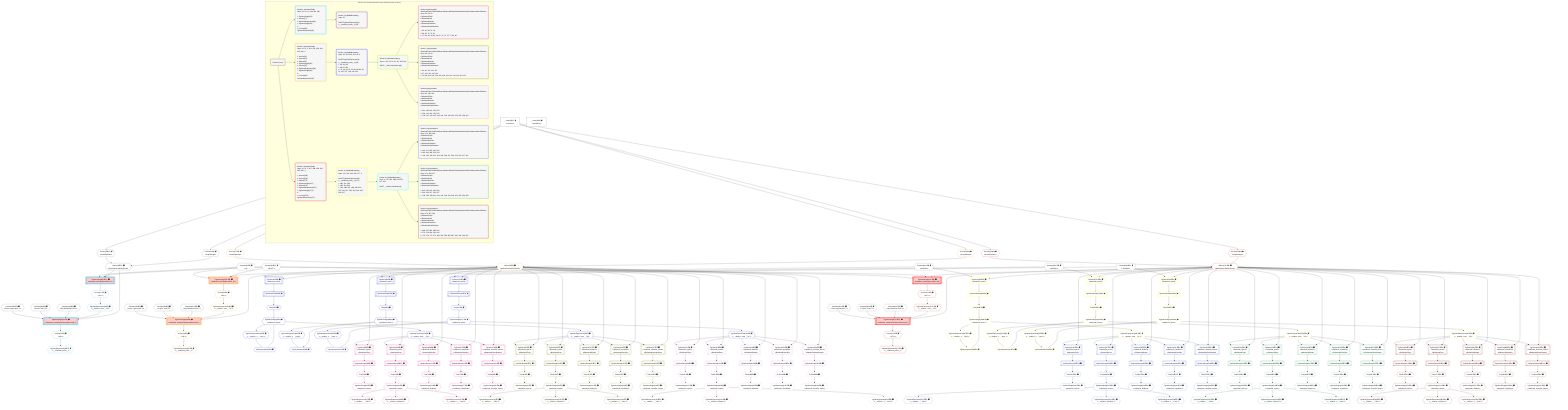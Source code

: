 %%{init: {'themeVariables': { 'fontSize': '12px'}}}%%
graph TD
    classDef path fill:#eee,stroke:#000,color:#000
    classDef plan fill:#fff,stroke-width:1px,color:#000
    classDef itemplan fill:#fff,stroke-width:2px,color:#000
    classDef unbatchedplan fill:#dff,stroke-width:1px,color:#000
    classDef sideeffectplan fill:#fcc,stroke-width:2px,color:#000
    classDef bucket fill:#f6f6f6,color:#000,stroke-width:2px,text-align:left


    %% plan dependencies
    Object15{{"Object[15∈0] ➊<br />ᐸ{pgSettings,withPgClient}ᐳ"}}:::plan
    Access13{{"Access[13∈0] ➊<br />ᐸ2.pgSettingsᐳ"}}:::plan
    Access14{{"Access[14∈0] ➊<br />ᐸ2.withPgClientᐳ"}}:::plan
    Access13 & Access14 --> Object15
    __Value2["__Value[2∈0] ➊<br />ᐸcontextᐳ"]:::plan
    __Value2 --> Access13
    __Value2 --> Access14
    __Value4["__Value[4∈0] ➊<br />ᐸrootValueᐳ"]:::plan
    Constant10{{"Constant[10∈0] ➊<br />ᐸ'POST'ᐳ"}}:::plan
    Constant11{{"Constant[11∈0] ➊<br />ᐸ2ᐳ"}}:::plan
    Constant298{{"Constant[298∈0] ➊<br />ᐸ'My Relational Post 1'ᐳ"}}:::plan
    Constant299{{"Constant[299∈0] ➊<br />ᐸ'A post, innit? 1'ᐳ"}}:::plan
    Constant300{{"Constant[300∈0] ➊<br />ᐸ'Such a great post. 1'ᐳ"}}:::plan
    Constant301{{"Constant[301∈0] ➊<br />ᐸ'My Relational Post 2'ᐳ"}}:::plan
    Constant302{{"Constant[302∈0] ➊<br />ᐸ'A post, innit? 2'ᐳ"}}:::plan
    Constant303{{"Constant[303∈0] ➊<br />ᐸ'Such a great post. 2'ᐳ"}}:::plan
    Constant304{{"Constant[304∈0] ➊<br />ᐸ1000000ᐳ"}}:::plan
    Constant305{{"Constant[305∈0] ➊<br />ᐸ1000001ᐳ"}}:::plan
    Constant306{{"Constant[306∈0] ➊<br />ᐸ1000002ᐳ"}}:::plan
    Constant307{{"Constant[307∈0] ➊<br />ᐸ'My Relational Post 3'ᐳ"}}:::plan
    Constant308{{"Constant[308∈0] ➊<br />ᐸ'A post, innit? 3'ᐳ"}}:::plan
    Constant309{{"Constant[309∈0] ➊<br />ᐸ'Such a great post. 3'ᐳ"}}:::plan
    PgInsertSingle18[["PgInsertSingle[18∈1] ➊<br />ᐸrelational_posts(id,title,description,note)ᐳ"]]:::sideeffectplan
    PgClassExpression16{{"PgClassExpression[16∈1] ➊<br />ᐸ__relation...ems__.”id”ᐳ"}}:::plan
    Object15 & PgClassExpression16 & Constant298 & Constant299 & Constant300 --> PgInsertSingle18
    PgInsertSingle12[["PgInsertSingle[12∈1] ➊<br />ᐸrelational_items(type,author_id)ᐳ"]]:::sideeffectplan
    Object15 & Constant10 & Constant11 --> PgInsertSingle12
    Access17{{"Access[17∈1] ➊<br />ᐸ12.tᐳ"}}:::plan
    Access17 --> PgClassExpression16
    PgInsertSingle12 --> Access17
    PgClassExpression22{{"PgClassExpression[22∈1] ➊<br />ᐸ__relational_posts__ᐳ"}}:::plan
    Access23{{"Access[23∈1] ➊<br />ᐸ18.tᐳ"}}:::plan
    Access23 --> PgClassExpression22
    PgInsertSingle18 --> Access23
    PgInsertSingle36[["PgInsertSingle[36∈3] ➊<br />ᐸrelational_posts(id,title,description,note)ᐳ"]]:::sideeffectplan
    Object33{{"Object[33∈3] ➊<br />ᐸ{pgSettings,withPgClient}ᐳ"}}:::plan
    PgClassExpression34{{"PgClassExpression[34∈3] ➊<br />ᐸ__relation...ems__.”id”ᐳ"}}:::plan
    Object33 & PgClassExpression34 & Constant301 & Constant302 & Constant303 --> PgInsertSingle36
    PgInsertSingle30[["PgInsertSingle[30∈3] ➊<br />ᐸrelational_items(type,author_id)ᐳ"]]:::sideeffectplan
    Object33 & Constant10 & Constant11 --> PgInsertSingle30
    Access31{{"Access[31∈3] ➊<br />ᐸ2.pgSettingsᐳ"}}:::plan
    Access32{{"Access[32∈3] ➊<br />ᐸ2.withPgClientᐳ"}}:::plan
    Access31 & Access32 --> Object33
    __Value2 --> Access31
    __Value2 --> Access32
    Access35{{"Access[35∈3] ➊<br />ᐸ30.tᐳ"}}:::plan
    Access35 --> PgClassExpression34
    PgInsertSingle30 --> Access35
    PgClassExpression40{{"PgClassExpression[40∈3] ➊<br />ᐸ__relational_posts__ᐳ"}}:::plan
    Access41{{"Access[41∈3] ➊<br />ᐸ36.tᐳ"}}:::plan
    Access41 --> PgClassExpression40
    PgInsertSingle36 --> Access41
    PgSelect43[["PgSelect[43∈4] ➊<br />ᐸrelational_itemsᐳ"]]:::plan
    Object33 & Constant304 --> PgSelect43
    PgPolymorphic51{{"PgPolymorphic[51∈4] ➊"}}:::plan
    PgSelectSingle49{{"PgSelectSingle[49∈4] ➊<br />ᐸrelational_itemsᐳ"}}:::plan
    PgClassExpression50{{"PgClassExpression[50∈4] ➊<br />ᐸ__relation...s__.”type”ᐳ"}}:::plan
    PgSelectSingle49 & PgClassExpression50 --> PgPolymorphic51
    PgSelect84[["PgSelect[84∈4] ➊<br />ᐸrelational_itemsᐳ"]]:::plan
    Object33 & Constant305 --> PgSelect84
    PgPolymorphic90{{"PgPolymorphic[90∈4] ➊"}}:::plan
    PgSelectSingle88{{"PgSelectSingle[88∈4] ➊<br />ᐸrelational_itemsᐳ"}}:::plan
    PgClassExpression89{{"PgClassExpression[89∈4] ➊<br />ᐸ__relation...s__.”type”ᐳ"}}:::plan
    PgSelectSingle88 & PgClassExpression89 --> PgPolymorphic90
    PgSelect123[["PgSelect[123∈4] ➊<br />ᐸrelational_itemsᐳ"]]:::plan
    Object33 & Constant306 --> PgSelect123
    PgPolymorphic129{{"PgPolymorphic[129∈4] ➊"}}:::plan
    PgSelectSingle127{{"PgSelectSingle[127∈4] ➊<br />ᐸrelational_itemsᐳ"}}:::plan
    PgClassExpression128{{"PgClassExpression[128∈4] ➊<br />ᐸ__relation...s__.”type”ᐳ"}}:::plan
    PgSelectSingle127 & PgClassExpression128 --> PgPolymorphic129
    First47{{"First[47∈4] ➊"}}:::plan
    PgSelectRows48[["PgSelectRows[48∈4] ➊"]]:::plan
    PgSelectRows48 --> First47
    PgSelect43 --> PgSelectRows48
    First47 --> PgSelectSingle49
    PgSelectSingle49 --> PgClassExpression50
    PgClassExpression52{{"PgClassExpression[52∈4] ➊<br />ᐸ__relation...ems__.”id”ᐳ"}}:::plan
    PgSelectSingle49 --> PgClassExpression52
    First86{{"First[86∈4] ➊"}}:::plan
    PgSelectRows87[["PgSelectRows[87∈4] ➊"]]:::plan
    PgSelectRows87 --> First86
    PgSelect84 --> PgSelectRows87
    First86 --> PgSelectSingle88
    PgSelectSingle88 --> PgClassExpression89
    PgClassExpression91{{"PgClassExpression[91∈4] ➊<br />ᐸ__relation...ems__.”id”ᐳ"}}:::plan
    PgSelectSingle88 --> PgClassExpression91
    First125{{"First[125∈4] ➊"}}:::plan
    PgSelectRows126[["PgSelectRows[126∈4] ➊"]]:::plan
    PgSelectRows126 --> First125
    PgSelect123 --> PgSelectRows126
    First125 --> PgSelectSingle127
    PgSelectSingle127 --> PgClassExpression128
    PgClassExpression130{{"PgClassExpression[130∈4] ➊<br />ᐸ__relation...ems__.”id”ᐳ"}}:::plan
    PgSelectSingle127 --> PgClassExpression130
    PgSelect53[["PgSelect[53∈6] ➊<br />ᐸrelational_topicsᐳ<br />ᐳRelationalTopic"]]:::plan
    Object33 & PgClassExpression52 --> PgSelect53
    PgSelect60[["PgSelect[60∈6] ➊<br />ᐸrelational_postsᐳ<br />ᐳRelationalPost"]]:::plan
    Object33 & PgClassExpression52 --> PgSelect60
    PgSelect68[["PgSelect[68∈6] ➊<br />ᐸrelational_dividersᐳ<br />ᐳRelationalDivider"]]:::plan
    Object33 & PgClassExpression52 --> PgSelect68
    PgSelect73[["PgSelect[73∈6] ➊<br />ᐸrelational_checklistsᐳ<br />ᐳRelationalChecklist"]]:::plan
    Object33 & PgClassExpression52 --> PgSelect73
    PgSelect78[["PgSelect[78∈6] ➊<br />ᐸrelational_checklist_itemsᐳ<br />ᐳRelationalChecklistItem"]]:::plan
    Object33 & PgClassExpression52 --> PgSelect78
    First57{{"First[57∈6] ➊^"}}:::plan
    PgSelectRows58[["PgSelectRows[58∈6] ➊^"]]:::plan
    PgSelectRows58 --> First57
    PgSelect53 --> PgSelectRows58
    PgSelectSingle59{{"PgSelectSingle[59∈6] ➊^<br />ᐸrelational_topicsᐳ"}}:::plan
    First57 --> PgSelectSingle59
    First62{{"First[62∈6] ➊^"}}:::plan
    PgSelectRows63[["PgSelectRows[63∈6] ➊^"]]:::plan
    PgSelectRows63 --> First62
    PgSelect60 --> PgSelectRows63
    PgSelectSingle64{{"PgSelectSingle[64∈6] ➊^<br />ᐸrelational_postsᐳ"}}:::plan
    First62 --> PgSelectSingle64
    PgClassExpression65{{"PgClassExpression[65∈6] ➊^<br />ᐸ__relation...__.”title”ᐳ"}}:::plan
    PgSelectSingle64 --> PgClassExpression65
    PgClassExpression66{{"PgClassExpression[66∈6] ➊^<br />ᐸ__relation...scription”ᐳ"}}:::plan
    PgSelectSingle64 --> PgClassExpression66
    PgClassExpression67{{"PgClassExpression[67∈6] ➊^<br />ᐸ__relation...s__.”note”ᐳ"}}:::plan
    PgSelectSingle64 --> PgClassExpression67
    First70{{"First[70∈6] ➊^"}}:::plan
    PgSelectRows71[["PgSelectRows[71∈6] ➊^"]]:::plan
    PgSelectRows71 --> First70
    PgSelect68 --> PgSelectRows71
    PgSelectSingle72{{"PgSelectSingle[72∈6] ➊^<br />ᐸrelational_dividersᐳ"}}:::plan
    First70 --> PgSelectSingle72
    First75{{"First[75∈6] ➊^"}}:::plan
    PgSelectRows76[["PgSelectRows[76∈6] ➊^"]]:::plan
    PgSelectRows76 --> First75
    PgSelect73 --> PgSelectRows76
    PgSelectSingle77{{"PgSelectSingle[77∈6] ➊^<br />ᐸrelational_checklistsᐳ"}}:::plan
    First75 --> PgSelectSingle77
    First80{{"First[80∈6] ➊^"}}:::plan
    PgSelectRows81[["PgSelectRows[81∈6] ➊^"]]:::plan
    PgSelectRows81 --> First80
    PgSelect78 --> PgSelectRows81
    PgSelectSingle82{{"PgSelectSingle[82∈6] ➊^<br />ᐸrelational_checklist_itemsᐳ"}}:::plan
    First80 --> PgSelectSingle82
    PgSelect92[["PgSelect[92∈7] ➊<br />ᐸrelational_topicsᐳ<br />ᐳRelationalTopic"]]:::plan
    Object33 & PgClassExpression91 --> PgSelect92
    PgSelect99[["PgSelect[99∈7] ➊<br />ᐸrelational_postsᐳ<br />ᐳRelationalPost"]]:::plan
    Object33 & PgClassExpression91 --> PgSelect99
    PgSelect107[["PgSelect[107∈7] ➊<br />ᐸrelational_dividersᐳ<br />ᐳRelationalDivider"]]:::plan
    Object33 & PgClassExpression91 --> PgSelect107
    PgSelect112[["PgSelect[112∈7] ➊<br />ᐸrelational_checklistsᐳ<br />ᐳRelationalChecklist"]]:::plan
    Object33 & PgClassExpression91 --> PgSelect112
    PgSelect117[["PgSelect[117∈7] ➊<br />ᐸrelational_checklist_itemsᐳ<br />ᐳRelationalChecklistItem"]]:::plan
    Object33 & PgClassExpression91 --> PgSelect117
    First96{{"First[96∈7] ➊^"}}:::plan
    PgSelectRows97[["PgSelectRows[97∈7] ➊^"]]:::plan
    PgSelectRows97 --> First96
    PgSelect92 --> PgSelectRows97
    PgSelectSingle98{{"PgSelectSingle[98∈7] ➊^<br />ᐸrelational_topicsᐳ"}}:::plan
    First96 --> PgSelectSingle98
    First101{{"First[101∈7] ➊^"}}:::plan
    PgSelectRows102[["PgSelectRows[102∈7] ➊^"]]:::plan
    PgSelectRows102 --> First101
    PgSelect99 --> PgSelectRows102
    PgSelectSingle103{{"PgSelectSingle[103∈7] ➊^<br />ᐸrelational_postsᐳ"}}:::plan
    First101 --> PgSelectSingle103
    PgClassExpression104{{"PgClassExpression[104∈7] ➊^<br />ᐸ__relation...__.”title”ᐳ"}}:::plan
    PgSelectSingle103 --> PgClassExpression104
    PgClassExpression105{{"PgClassExpression[105∈7] ➊^<br />ᐸ__relation...scription”ᐳ"}}:::plan
    PgSelectSingle103 --> PgClassExpression105
    PgClassExpression106{{"PgClassExpression[106∈7] ➊^<br />ᐸ__relation...s__.”note”ᐳ"}}:::plan
    PgSelectSingle103 --> PgClassExpression106
    First109{{"First[109∈7] ➊^"}}:::plan
    PgSelectRows110[["PgSelectRows[110∈7] ➊^"]]:::plan
    PgSelectRows110 --> First109
    PgSelect107 --> PgSelectRows110
    PgSelectSingle111{{"PgSelectSingle[111∈7] ➊^<br />ᐸrelational_dividersᐳ"}}:::plan
    First109 --> PgSelectSingle111
    First114{{"First[114∈7] ➊^"}}:::plan
    PgSelectRows115[["PgSelectRows[115∈7] ➊^"]]:::plan
    PgSelectRows115 --> First114
    PgSelect112 --> PgSelectRows115
    PgSelectSingle116{{"PgSelectSingle[116∈7] ➊^<br />ᐸrelational_checklistsᐳ"}}:::plan
    First114 --> PgSelectSingle116
    First119{{"First[119∈7] ➊^"}}:::plan
    PgSelectRows120[["PgSelectRows[120∈7] ➊^"]]:::plan
    PgSelectRows120 --> First119
    PgSelect117 --> PgSelectRows120
    PgSelectSingle121{{"PgSelectSingle[121∈7] ➊^<br />ᐸrelational_checklist_itemsᐳ"}}:::plan
    First119 --> PgSelectSingle121
    PgSelect131[["PgSelect[131∈8] ➊<br />ᐸrelational_topicsᐳ<br />ᐳRelationalTopic"]]:::plan
    Object33 & PgClassExpression130 --> PgSelect131
    PgSelect138[["PgSelect[138∈8] ➊<br />ᐸrelational_postsᐳ<br />ᐳRelationalPost"]]:::plan
    Object33 & PgClassExpression130 --> PgSelect138
    PgSelect146[["PgSelect[146∈8] ➊<br />ᐸrelational_dividersᐳ<br />ᐳRelationalDivider"]]:::plan
    Object33 & PgClassExpression130 --> PgSelect146
    PgSelect151[["PgSelect[151∈8] ➊<br />ᐸrelational_checklistsᐳ<br />ᐳRelationalChecklist"]]:::plan
    Object33 & PgClassExpression130 --> PgSelect151
    PgSelect156[["PgSelect[156∈8] ➊<br />ᐸrelational_checklist_itemsᐳ<br />ᐳRelationalChecklistItem"]]:::plan
    Object33 & PgClassExpression130 --> PgSelect156
    First135{{"First[135∈8] ➊^"}}:::plan
    PgSelectRows136[["PgSelectRows[136∈8] ➊^"]]:::plan
    PgSelectRows136 --> First135
    PgSelect131 --> PgSelectRows136
    PgSelectSingle137{{"PgSelectSingle[137∈8] ➊^<br />ᐸrelational_topicsᐳ"}}:::plan
    First135 --> PgSelectSingle137
    First140{{"First[140∈8] ➊^"}}:::plan
    PgSelectRows141[["PgSelectRows[141∈8] ➊^"]]:::plan
    PgSelectRows141 --> First140
    PgSelect138 --> PgSelectRows141
    PgSelectSingle142{{"PgSelectSingle[142∈8] ➊^<br />ᐸrelational_postsᐳ"}}:::plan
    First140 --> PgSelectSingle142
    PgClassExpression143{{"PgClassExpression[143∈8] ➊^<br />ᐸ__relation...__.”title”ᐳ"}}:::plan
    PgSelectSingle142 --> PgClassExpression143
    PgClassExpression144{{"PgClassExpression[144∈8] ➊^<br />ᐸ__relation...scription”ᐳ"}}:::plan
    PgSelectSingle142 --> PgClassExpression144
    PgClassExpression145{{"PgClassExpression[145∈8] ➊^<br />ᐸ__relation...s__.”note”ᐳ"}}:::plan
    PgSelectSingle142 --> PgClassExpression145
    First148{{"First[148∈8] ➊^"}}:::plan
    PgSelectRows149[["PgSelectRows[149∈8] ➊^"]]:::plan
    PgSelectRows149 --> First148
    PgSelect146 --> PgSelectRows149
    PgSelectSingle150{{"PgSelectSingle[150∈8] ➊^<br />ᐸrelational_dividersᐳ"}}:::plan
    First148 --> PgSelectSingle150
    First153{{"First[153∈8] ➊^"}}:::plan
    PgSelectRows154[["PgSelectRows[154∈8] ➊^"]]:::plan
    PgSelectRows154 --> First153
    PgSelect151 --> PgSelectRows154
    PgSelectSingle155{{"PgSelectSingle[155∈8] ➊^<br />ᐸrelational_checklistsᐳ"}}:::plan
    First153 --> PgSelectSingle155
    First158{{"First[158∈8] ➊^"}}:::plan
    PgSelectRows159[["PgSelectRows[159∈8] ➊^"]]:::plan
    PgSelectRows159 --> First158
    PgSelect156 --> PgSelectRows159
    PgSelectSingle160{{"PgSelectSingle[160∈8] ➊^<br />ᐸrelational_checklist_itemsᐳ"}}:::plan
    First158 --> PgSelectSingle160
    PgInsertSingle173[["PgInsertSingle[173∈9] ➊<br />ᐸrelational_posts(id,title,description,note)ᐳ"]]:::sideeffectplan
    Object170{{"Object[170∈9] ➊<br />ᐸ{pgSettings,withPgClient}ᐳ"}}:::plan
    PgClassExpression171{{"PgClassExpression[171∈9] ➊<br />ᐸ__relation...ems__.”id”ᐳ"}}:::plan
    Object170 & PgClassExpression171 & Constant307 & Constant308 & Constant309 --> PgInsertSingle173
    PgInsertSingle167[["PgInsertSingle[167∈9] ➊<br />ᐸrelational_items(type,author_id)ᐳ"]]:::sideeffectplan
    Object170 & Constant10 & Constant11 --> PgInsertSingle167
    Access168{{"Access[168∈9] ➊<br />ᐸ2.pgSettingsᐳ"}}:::plan
    Access169{{"Access[169∈9] ➊<br />ᐸ2.withPgClientᐳ"}}:::plan
    Access168 & Access169 --> Object170
    __Value2 --> Access168
    __Value2 --> Access169
    Access172{{"Access[172∈9] ➊<br />ᐸ167.tᐳ"}}:::plan
    Access172 --> PgClassExpression171
    PgInsertSingle167 --> Access172
    PgClassExpression177{{"PgClassExpression[177∈9] ➊<br />ᐸ__relational_posts__ᐳ"}}:::plan
    Access178{{"Access[178∈9] ➊<br />ᐸ173.tᐳ"}}:::plan
    Access178 --> PgClassExpression177
    PgInsertSingle173 --> Access178
    PgSelect180[["PgSelect[180∈10] ➊<br />ᐸrelational_itemsᐳ"]]:::plan
    Object170 & Constant304 --> PgSelect180
    PgPolymorphic188{{"PgPolymorphic[188∈10] ➊"}}:::plan
    PgSelectSingle186{{"PgSelectSingle[186∈10] ➊<br />ᐸrelational_itemsᐳ"}}:::plan
    PgClassExpression187{{"PgClassExpression[187∈10] ➊<br />ᐸ__relation...s__.”type”ᐳ"}}:::plan
    PgSelectSingle186 & PgClassExpression187 --> PgPolymorphic188
    PgSelect221[["PgSelect[221∈10] ➊<br />ᐸrelational_itemsᐳ"]]:::plan
    Object170 & Constant305 --> PgSelect221
    PgPolymorphic227{{"PgPolymorphic[227∈10] ➊"}}:::plan
    PgSelectSingle225{{"PgSelectSingle[225∈10] ➊<br />ᐸrelational_itemsᐳ"}}:::plan
    PgClassExpression226{{"PgClassExpression[226∈10] ➊<br />ᐸ__relation...s__.”type”ᐳ"}}:::plan
    PgSelectSingle225 & PgClassExpression226 --> PgPolymorphic227
    PgSelect260[["PgSelect[260∈10] ➊<br />ᐸrelational_itemsᐳ"]]:::plan
    Object170 & Constant306 --> PgSelect260
    PgPolymorphic266{{"PgPolymorphic[266∈10] ➊"}}:::plan
    PgSelectSingle264{{"PgSelectSingle[264∈10] ➊<br />ᐸrelational_itemsᐳ"}}:::plan
    PgClassExpression265{{"PgClassExpression[265∈10] ➊<br />ᐸ__relation...s__.”type”ᐳ"}}:::plan
    PgSelectSingle264 & PgClassExpression265 --> PgPolymorphic266
    First184{{"First[184∈10] ➊"}}:::plan
    PgSelectRows185[["PgSelectRows[185∈10] ➊"]]:::plan
    PgSelectRows185 --> First184
    PgSelect180 --> PgSelectRows185
    First184 --> PgSelectSingle186
    PgSelectSingle186 --> PgClassExpression187
    PgClassExpression189{{"PgClassExpression[189∈10] ➊<br />ᐸ__relation...ems__.”id”ᐳ"}}:::plan
    PgSelectSingle186 --> PgClassExpression189
    First223{{"First[223∈10] ➊"}}:::plan
    PgSelectRows224[["PgSelectRows[224∈10] ➊"]]:::plan
    PgSelectRows224 --> First223
    PgSelect221 --> PgSelectRows224
    First223 --> PgSelectSingle225
    PgSelectSingle225 --> PgClassExpression226
    PgClassExpression228{{"PgClassExpression[228∈10] ➊<br />ᐸ__relation...ems__.”id”ᐳ"}}:::plan
    PgSelectSingle225 --> PgClassExpression228
    First262{{"First[262∈10] ➊"}}:::plan
    PgSelectRows263[["PgSelectRows[263∈10] ➊"]]:::plan
    PgSelectRows263 --> First262
    PgSelect260 --> PgSelectRows263
    First262 --> PgSelectSingle264
    PgSelectSingle264 --> PgClassExpression265
    PgClassExpression267{{"PgClassExpression[267∈10] ➊<br />ᐸ__relation...ems__.”id”ᐳ"}}:::plan
    PgSelectSingle264 --> PgClassExpression267
    PgSelect190[["PgSelect[190∈12] ➊<br />ᐸrelational_topicsᐳ<br />ᐳRelationalTopic"]]:::plan
    Object170 & PgClassExpression189 --> PgSelect190
    PgSelect197[["PgSelect[197∈12] ➊<br />ᐸrelational_postsᐳ<br />ᐳRelationalPost"]]:::plan
    Object170 & PgClassExpression189 --> PgSelect197
    PgSelect205[["PgSelect[205∈12] ➊<br />ᐸrelational_dividersᐳ<br />ᐳRelationalDivider"]]:::plan
    Object170 & PgClassExpression189 --> PgSelect205
    PgSelect210[["PgSelect[210∈12] ➊<br />ᐸrelational_checklistsᐳ<br />ᐳRelationalChecklist"]]:::plan
    Object170 & PgClassExpression189 --> PgSelect210
    PgSelect215[["PgSelect[215∈12] ➊<br />ᐸrelational_checklist_itemsᐳ<br />ᐳRelationalChecklistItem"]]:::plan
    Object170 & PgClassExpression189 --> PgSelect215
    First194{{"First[194∈12] ➊^"}}:::plan
    PgSelectRows195[["PgSelectRows[195∈12] ➊^"]]:::plan
    PgSelectRows195 --> First194
    PgSelect190 --> PgSelectRows195
    PgSelectSingle196{{"PgSelectSingle[196∈12] ➊^<br />ᐸrelational_topicsᐳ"}}:::plan
    First194 --> PgSelectSingle196
    First199{{"First[199∈12] ➊^"}}:::plan
    PgSelectRows200[["PgSelectRows[200∈12] ➊^"]]:::plan
    PgSelectRows200 --> First199
    PgSelect197 --> PgSelectRows200
    PgSelectSingle201{{"PgSelectSingle[201∈12] ➊^<br />ᐸrelational_postsᐳ"}}:::plan
    First199 --> PgSelectSingle201
    PgClassExpression202{{"PgClassExpression[202∈12] ➊^<br />ᐸ__relation...__.”title”ᐳ"}}:::plan
    PgSelectSingle201 --> PgClassExpression202
    PgClassExpression203{{"PgClassExpression[203∈12] ➊^<br />ᐸ__relation...scription”ᐳ"}}:::plan
    PgSelectSingle201 --> PgClassExpression203
    PgClassExpression204{{"PgClassExpression[204∈12] ➊^<br />ᐸ__relation...s__.”note”ᐳ"}}:::plan
    PgSelectSingle201 --> PgClassExpression204
    First207{{"First[207∈12] ➊^"}}:::plan
    PgSelectRows208[["PgSelectRows[208∈12] ➊^"]]:::plan
    PgSelectRows208 --> First207
    PgSelect205 --> PgSelectRows208
    PgSelectSingle209{{"PgSelectSingle[209∈12] ➊^<br />ᐸrelational_dividersᐳ"}}:::plan
    First207 --> PgSelectSingle209
    First212{{"First[212∈12] ➊^"}}:::plan
    PgSelectRows213[["PgSelectRows[213∈12] ➊^"]]:::plan
    PgSelectRows213 --> First212
    PgSelect210 --> PgSelectRows213
    PgSelectSingle214{{"PgSelectSingle[214∈12] ➊^<br />ᐸrelational_checklistsᐳ"}}:::plan
    First212 --> PgSelectSingle214
    First217{{"First[217∈12] ➊^"}}:::plan
    PgSelectRows218[["PgSelectRows[218∈12] ➊^"]]:::plan
    PgSelectRows218 --> First217
    PgSelect215 --> PgSelectRows218
    PgSelectSingle219{{"PgSelectSingle[219∈12] ➊^<br />ᐸrelational_checklist_itemsᐳ"}}:::plan
    First217 --> PgSelectSingle219
    PgSelect229[["PgSelect[229∈13] ➊<br />ᐸrelational_topicsᐳ<br />ᐳRelationalTopic"]]:::plan
    Object170 & PgClassExpression228 --> PgSelect229
    PgSelect236[["PgSelect[236∈13] ➊<br />ᐸrelational_postsᐳ<br />ᐳRelationalPost"]]:::plan
    Object170 & PgClassExpression228 --> PgSelect236
    PgSelect244[["PgSelect[244∈13] ➊<br />ᐸrelational_dividersᐳ<br />ᐳRelationalDivider"]]:::plan
    Object170 & PgClassExpression228 --> PgSelect244
    PgSelect249[["PgSelect[249∈13] ➊<br />ᐸrelational_checklistsᐳ<br />ᐳRelationalChecklist"]]:::plan
    Object170 & PgClassExpression228 --> PgSelect249
    PgSelect254[["PgSelect[254∈13] ➊<br />ᐸrelational_checklist_itemsᐳ<br />ᐳRelationalChecklistItem"]]:::plan
    Object170 & PgClassExpression228 --> PgSelect254
    First233{{"First[233∈13] ➊^"}}:::plan
    PgSelectRows234[["PgSelectRows[234∈13] ➊^"]]:::plan
    PgSelectRows234 --> First233
    PgSelect229 --> PgSelectRows234
    PgSelectSingle235{{"PgSelectSingle[235∈13] ➊^<br />ᐸrelational_topicsᐳ"}}:::plan
    First233 --> PgSelectSingle235
    First238{{"First[238∈13] ➊^"}}:::plan
    PgSelectRows239[["PgSelectRows[239∈13] ➊^"]]:::plan
    PgSelectRows239 --> First238
    PgSelect236 --> PgSelectRows239
    PgSelectSingle240{{"PgSelectSingle[240∈13] ➊^<br />ᐸrelational_postsᐳ"}}:::plan
    First238 --> PgSelectSingle240
    PgClassExpression241{{"PgClassExpression[241∈13] ➊^<br />ᐸ__relation...__.”title”ᐳ"}}:::plan
    PgSelectSingle240 --> PgClassExpression241
    PgClassExpression242{{"PgClassExpression[242∈13] ➊^<br />ᐸ__relation...scription”ᐳ"}}:::plan
    PgSelectSingle240 --> PgClassExpression242
    PgClassExpression243{{"PgClassExpression[243∈13] ➊^<br />ᐸ__relation...s__.”note”ᐳ"}}:::plan
    PgSelectSingle240 --> PgClassExpression243
    First246{{"First[246∈13] ➊^"}}:::plan
    PgSelectRows247[["PgSelectRows[247∈13] ➊^"]]:::plan
    PgSelectRows247 --> First246
    PgSelect244 --> PgSelectRows247
    PgSelectSingle248{{"PgSelectSingle[248∈13] ➊^<br />ᐸrelational_dividersᐳ"}}:::plan
    First246 --> PgSelectSingle248
    First251{{"First[251∈13] ➊^"}}:::plan
    PgSelectRows252[["PgSelectRows[252∈13] ➊^"]]:::plan
    PgSelectRows252 --> First251
    PgSelect249 --> PgSelectRows252
    PgSelectSingle253{{"PgSelectSingle[253∈13] ➊^<br />ᐸrelational_checklistsᐳ"}}:::plan
    First251 --> PgSelectSingle253
    First256{{"First[256∈13] ➊^"}}:::plan
    PgSelectRows257[["PgSelectRows[257∈13] ➊^"]]:::plan
    PgSelectRows257 --> First256
    PgSelect254 --> PgSelectRows257
    PgSelectSingle258{{"PgSelectSingle[258∈13] ➊^<br />ᐸrelational_checklist_itemsᐳ"}}:::plan
    First256 --> PgSelectSingle258
    PgSelect268[["PgSelect[268∈14] ➊<br />ᐸrelational_topicsᐳ<br />ᐳRelationalTopic"]]:::plan
    Object170 & PgClassExpression267 --> PgSelect268
    PgSelect275[["PgSelect[275∈14] ➊<br />ᐸrelational_postsᐳ<br />ᐳRelationalPost"]]:::plan
    Object170 & PgClassExpression267 --> PgSelect275
    PgSelect283[["PgSelect[283∈14] ➊<br />ᐸrelational_dividersᐳ<br />ᐳRelationalDivider"]]:::plan
    Object170 & PgClassExpression267 --> PgSelect283
    PgSelect288[["PgSelect[288∈14] ➊<br />ᐸrelational_checklistsᐳ<br />ᐳRelationalChecklist"]]:::plan
    Object170 & PgClassExpression267 --> PgSelect288
    PgSelect293[["PgSelect[293∈14] ➊<br />ᐸrelational_checklist_itemsᐳ<br />ᐳRelationalChecklistItem"]]:::plan
    Object170 & PgClassExpression267 --> PgSelect293
    First272{{"First[272∈14] ➊^"}}:::plan
    PgSelectRows273[["PgSelectRows[273∈14] ➊^"]]:::plan
    PgSelectRows273 --> First272
    PgSelect268 --> PgSelectRows273
    PgSelectSingle274{{"PgSelectSingle[274∈14] ➊^<br />ᐸrelational_topicsᐳ"}}:::plan
    First272 --> PgSelectSingle274
    First277{{"First[277∈14] ➊^"}}:::plan
    PgSelectRows278[["PgSelectRows[278∈14] ➊^"]]:::plan
    PgSelectRows278 --> First277
    PgSelect275 --> PgSelectRows278
    PgSelectSingle279{{"PgSelectSingle[279∈14] ➊^<br />ᐸrelational_postsᐳ"}}:::plan
    First277 --> PgSelectSingle279
    PgClassExpression280{{"PgClassExpression[280∈14] ➊^<br />ᐸ__relation...__.”title”ᐳ"}}:::plan
    PgSelectSingle279 --> PgClassExpression280
    PgClassExpression281{{"PgClassExpression[281∈14] ➊^<br />ᐸ__relation...scription”ᐳ"}}:::plan
    PgSelectSingle279 --> PgClassExpression281
    PgClassExpression282{{"PgClassExpression[282∈14] ➊^<br />ᐸ__relation...s__.”note”ᐳ"}}:::plan
    PgSelectSingle279 --> PgClassExpression282
    First285{{"First[285∈14] ➊^"}}:::plan
    PgSelectRows286[["PgSelectRows[286∈14] ➊^"]]:::plan
    PgSelectRows286 --> First285
    PgSelect283 --> PgSelectRows286
    PgSelectSingle287{{"PgSelectSingle[287∈14] ➊^<br />ᐸrelational_dividersᐳ"}}:::plan
    First285 --> PgSelectSingle287
    First290{{"First[290∈14] ➊^"}}:::plan
    PgSelectRows291[["PgSelectRows[291∈14] ➊^"]]:::plan
    PgSelectRows291 --> First290
    PgSelect288 --> PgSelectRows291
    PgSelectSingle292{{"PgSelectSingle[292∈14] ➊^<br />ᐸrelational_checklistsᐳ"}}:::plan
    First290 --> PgSelectSingle292
    First295{{"First[295∈14] ➊^"}}:::plan
    PgSelectRows296[["PgSelectRows[296∈14] ➊^"]]:::plan
    PgSelectRows296 --> First295
    PgSelect293 --> PgSelectRows296
    PgSelectSingle297{{"PgSelectSingle[297∈14] ➊^<br />ᐸrelational_checklist_itemsᐳ"}}:::plan
    First295 --> PgSelectSingle297

    %% define steps

    subgraph "Buckets for mutations/basics/create-relational-post-no-query"
    Bucket0("Bucket 0 (root)"):::bucket
    classDef bucket0 stroke:#696969
    class Bucket0,__Value2,__Value4,Constant10,Constant11,Access13,Access14,Object15,Constant298,Constant299,Constant300,Constant301,Constant302,Constant303,Constant304,Constant305,Constant306,Constant307,Constant308,Constant309 bucket0
    Bucket1("Bucket 1 (mutationField)<br />Deps: 15, 10, 11, 298, 299, 300<br /><br />1: PgInsertSingle[12]<br />2: Access[17]<br />3: PgClassExpression[16]<br />4: PgInsertSingle[18]<br />5: <br />ᐳ: Access[23], PgClassExpression[22]"):::bucket
    classDef bucket1 stroke:#00bfff
    class Bucket1,PgInsertSingle12,PgClassExpression16,Access17,PgInsertSingle18,PgClassExpression22,Access23 bucket1
    Bucket2("Bucket 2 (nullableBoundary)<br />Deps: 22<br /><br />ROOT PgClassExpression{1}ᐸ__relational_posts__ᐳ[22]"):::bucket
    classDef bucket2 stroke:#7f007f
    class Bucket2 bucket2
    Bucket3("Bucket 3 (mutationField)<br />Deps: 10, 11, 2, 301, 302, 303, 304, 305, 306, 4<br /><br />1: Access[31]<br />2: Access[32]<br />3: Object[33]<br />4: PgInsertSingle[30]<br />5: Access[35]<br />6: PgClassExpression[34]<br />7: PgInsertSingle[36]<br />8: <br />ᐳ: Access[41], PgClassExpression[40]"):::bucket
    classDef bucket3 stroke:#ffa500
    class Bucket3,PgInsertSingle30,Access31,Access32,Object33,PgClassExpression34,Access35,PgInsertSingle36,PgClassExpression40,Access41 bucket3
    Bucket4("Bucket 4 (nullableBoundary)<br />Deps: 33, 304, 305, 306, 40, 4<br /><br />ROOT PgClassExpression{3}ᐸ__relational_posts__ᐳ[40]<br />1: 43, 84, 123<br />2: 48, 87, 126<br />ᐳ: 47, 49, 50, 51, 52, 86, 88, 89, 90, 91, 125, 127, 128, 129, 130"):::bucket
    classDef bucket4 stroke:#0000ff
    class Bucket4,PgSelect43,First47,PgSelectRows48,PgSelectSingle49,PgClassExpression50,PgPolymorphic51,PgClassExpression52,PgSelect84,First86,PgSelectRows87,PgSelectSingle88,PgClassExpression89,PgPolymorphic90,PgClassExpression91,PgSelect123,First125,PgSelectRows126,PgSelectSingle127,PgClassExpression128,PgPolymorphic129,PgClassExpression130 bucket4
    Bucket5("Bucket 5 (nullableBoundary)<br />Deps: 4, 33, 52, 51, 91, 90, 130, 129<br /><br />ROOT __ValueᐸrootValueᐳ[4]"):::bucket
    classDef bucket5 stroke:#7fff00
    class Bucket5 bucket5
    Bucket6("Bucket 6 (polymorphic)<br />RelationalTopic,RelationalPost,RelationalDivider,RelationalChecklist,RelationalChecklistItem<br />Deps: 33, 52, 51<br />ᐳRelationalTopic<br />ᐳRelationalPost<br />ᐳRelationalDivider<br />ᐳRelationalChecklist<br />ᐳRelationalChecklistItem<br /><br />1: 53, 60, 68, 73, 78<br />2: 58, 63, 71, 76, 81<br />ᐳ: 57, 59, 62, 64, 65, 66, 67, 70, 72, 75, 77, 80, 82"):::bucket
    classDef bucket6 stroke:#ff1493
    class Bucket6,PgSelect53,First57,PgSelectRows58,PgSelectSingle59,PgSelect60,First62,PgSelectRows63,PgSelectSingle64,PgClassExpression65,PgClassExpression66,PgClassExpression67,PgSelect68,First70,PgSelectRows71,PgSelectSingle72,PgSelect73,First75,PgSelectRows76,PgSelectSingle77,PgSelect78,First80,PgSelectRows81,PgSelectSingle82 bucket6
    Bucket7("Bucket 7 (polymorphic)<br />RelationalTopic,RelationalPost,RelationalDivider,RelationalChecklist,RelationalChecklistItem<br />Deps: 33, 91, 90<br />ᐳRelationalTopic<br />ᐳRelationalPost<br />ᐳRelationalDivider<br />ᐳRelationalChecklist<br />ᐳRelationalChecklistItem<br /><br />1: 92, 99, 107, 112, 117<br />2: 97, 102, 110, 115, 120<br />ᐳ: 96, 98, 101, 103, 104, 105, 106, 109, 111, 114, 116, 119, 121"):::bucket
    classDef bucket7 stroke:#808000
    class Bucket7,PgSelect92,First96,PgSelectRows97,PgSelectSingle98,PgSelect99,First101,PgSelectRows102,PgSelectSingle103,PgClassExpression104,PgClassExpression105,PgClassExpression106,PgSelect107,First109,PgSelectRows110,PgSelectSingle111,PgSelect112,First114,PgSelectRows115,PgSelectSingle116,PgSelect117,First119,PgSelectRows120,PgSelectSingle121 bucket7
    Bucket8("Bucket 8 (polymorphic)<br />RelationalTopic,RelationalPost,RelationalDivider,RelationalChecklist,RelationalChecklistItem<br />Deps: 33, 130, 129<br />ᐳRelationalTopic<br />ᐳRelationalPost<br />ᐳRelationalDivider<br />ᐳRelationalChecklist<br />ᐳRelationalChecklistItem<br /><br />1: 131, 138, 146, 151, 156<br />2: 136, 141, 149, 154, 159<br />ᐳ: 135, 137, 140, 142, 143, 144, 145, 148, 150, 153, 155, 158, 160"):::bucket
    classDef bucket8 stroke:#dda0dd
    class Bucket8,PgSelect131,First135,PgSelectRows136,PgSelectSingle137,PgSelect138,First140,PgSelectRows141,PgSelectSingle142,PgClassExpression143,PgClassExpression144,PgClassExpression145,PgSelect146,First148,PgSelectRows149,PgSelectSingle150,PgSelect151,First153,PgSelectRows154,PgSelectSingle155,PgSelect156,First158,PgSelectRows159,PgSelectSingle160 bucket8
    Bucket9("Bucket 9 (mutationField)<br />Deps: 10, 11, 2, 307, 308, 309, 304, 305, 306, 4<br /><br />1: Access[168]<br />2: Access[169]<br />3: Object[170]<br />4: PgInsertSingle[167]<br />5: Access[172]<br />6: PgClassExpression[171]<br />7: PgInsertSingle[173]<br />8: <br />ᐳ: Access[178], PgClassExpression[177]"):::bucket
    classDef bucket9 stroke:#ff0000
    class Bucket9,PgInsertSingle167,Access168,Access169,Object170,PgClassExpression171,Access172,PgInsertSingle173,PgClassExpression177,Access178 bucket9
    Bucket10("Bucket 10 (nullableBoundary)<br />Deps: 170, 304, 305, 306, 177, 4<br /><br />ROOT PgClassExpression{9}ᐸ__relational_posts__ᐳ[177]<br />1: 180, 221, 260<br />2: 185, 224, 263<br />ᐳ: 184, 186, 187, 188, 189, 223, 225, 226, 227, 228, 262, 264, 265, 266, 267"):::bucket
    classDef bucket10 stroke:#ffff00
    class Bucket10,PgSelect180,First184,PgSelectRows185,PgSelectSingle186,PgClassExpression187,PgPolymorphic188,PgClassExpression189,PgSelect221,First223,PgSelectRows224,PgSelectSingle225,PgClassExpression226,PgPolymorphic227,PgClassExpression228,PgSelect260,First262,PgSelectRows263,PgSelectSingle264,PgClassExpression265,PgPolymorphic266,PgClassExpression267 bucket10
    Bucket11("Bucket 11 (nullableBoundary)<br />Deps: 4, 170, 189, 188, 228, 227, 267, 266<br /><br />ROOT __ValueᐸrootValueᐳ[4]"):::bucket
    classDef bucket11 stroke:#00ffff
    class Bucket11 bucket11
    Bucket12("Bucket 12 (polymorphic)<br />RelationalTopic,RelationalPost,RelationalDivider,RelationalChecklist,RelationalChecklistItem<br />Deps: 170, 189, 188<br />ᐳRelationalTopic<br />ᐳRelationalPost<br />ᐳRelationalDivider<br />ᐳRelationalChecklist<br />ᐳRelationalChecklistItem<br /><br />1: 190, 197, 205, 210, 215<br />2: 195, 200, 208, 213, 218<br />ᐳ: 194, 196, 199, 201, 202, 203, 204, 207, 209, 212, 214, 217, 219"):::bucket
    classDef bucket12 stroke:#4169e1
    class Bucket12,PgSelect190,First194,PgSelectRows195,PgSelectSingle196,PgSelect197,First199,PgSelectRows200,PgSelectSingle201,PgClassExpression202,PgClassExpression203,PgClassExpression204,PgSelect205,First207,PgSelectRows208,PgSelectSingle209,PgSelect210,First212,PgSelectRows213,PgSelectSingle214,PgSelect215,First217,PgSelectRows218,PgSelectSingle219 bucket12
    Bucket13("Bucket 13 (polymorphic)<br />RelationalTopic,RelationalPost,RelationalDivider,RelationalChecklist,RelationalChecklistItem<br />Deps: 170, 228, 227<br />ᐳRelationalTopic<br />ᐳRelationalPost<br />ᐳRelationalDivider<br />ᐳRelationalChecklist<br />ᐳRelationalChecklistItem<br /><br />1: 229, 236, 244, 249, 254<br />2: 234, 239, 247, 252, 257<br />ᐳ: 233, 235, 238, 240, 241, 242, 243, 246, 248, 251, 253, 256, 258"):::bucket
    classDef bucket13 stroke:#3cb371
    class Bucket13,PgSelect229,First233,PgSelectRows234,PgSelectSingle235,PgSelect236,First238,PgSelectRows239,PgSelectSingle240,PgClassExpression241,PgClassExpression242,PgClassExpression243,PgSelect244,First246,PgSelectRows247,PgSelectSingle248,PgSelect249,First251,PgSelectRows252,PgSelectSingle253,PgSelect254,First256,PgSelectRows257,PgSelectSingle258 bucket13
    Bucket14("Bucket 14 (polymorphic)<br />RelationalTopic,RelationalPost,RelationalDivider,RelationalChecklist,RelationalChecklistItem<br />Deps: 170, 267, 266<br />ᐳRelationalTopic<br />ᐳRelationalPost<br />ᐳRelationalDivider<br />ᐳRelationalChecklist<br />ᐳRelationalChecklistItem<br /><br />1: 268, 275, 283, 288, 293<br />2: 273, 278, 286, 291, 296<br />ᐳ: 272, 274, 277, 279, 280, 281, 282, 285, 287, 290, 292, 295, 297"):::bucket
    classDef bucket14 stroke:#a52a2a
    class Bucket14,PgSelect268,First272,PgSelectRows273,PgSelectSingle274,PgSelect275,First277,PgSelectRows278,PgSelectSingle279,PgClassExpression280,PgClassExpression281,PgClassExpression282,PgSelect283,First285,PgSelectRows286,PgSelectSingle287,PgSelect288,First290,PgSelectRows291,PgSelectSingle292,PgSelect293,First295,PgSelectRows296,PgSelectSingle297 bucket14
    Bucket0 --> Bucket1 & Bucket3 & Bucket9
    Bucket1 --> Bucket2
    Bucket3 --> Bucket4
    Bucket4 --> Bucket5
    Bucket5 --> Bucket6 & Bucket7 & Bucket8
    Bucket9 --> Bucket10
    Bucket10 --> Bucket11
    Bucket11 --> Bucket12 & Bucket13 & Bucket14
    end